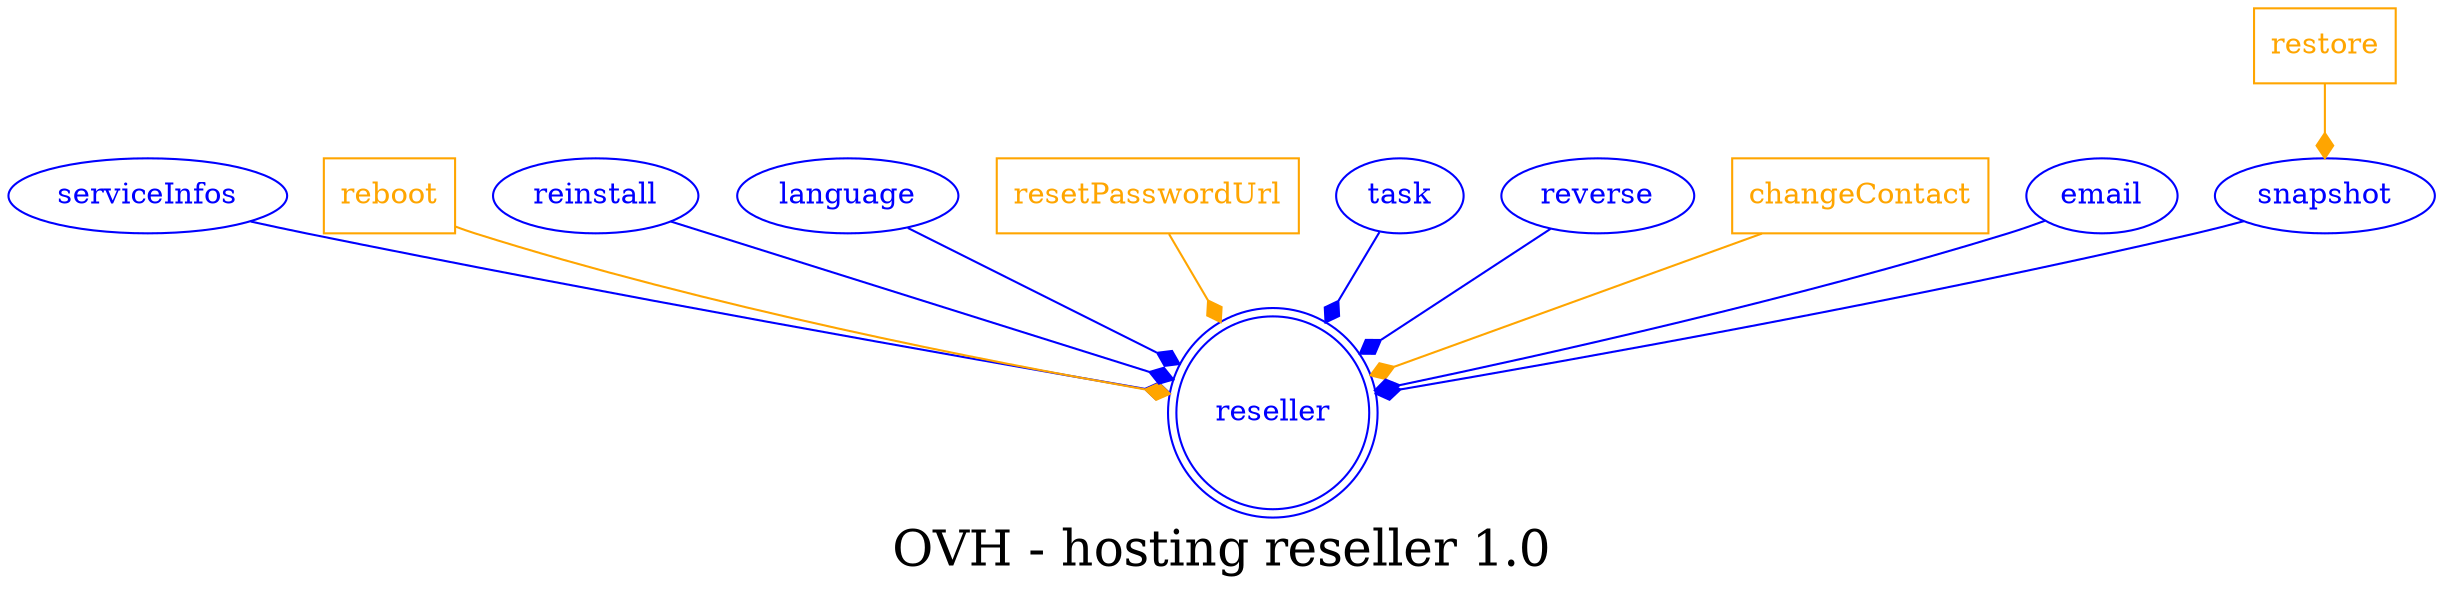 digraph LexiconGraph {
graph[label="OVH - hosting reseller 1.0", fontsize=24]
splines=true
"reseller" [color=blue, fontcolor=blue, shape=doublecircle]
"serviceInfos" -> "reseller" [color=blue, fontcolor=blue, arrowhead=diamond, arrowtail=none]
"serviceInfos" [color=blue, fontcolor=blue, shape=ellipse]
"reboot" [color=orange, fontcolor=orange, shape=box]
"reboot" -> "reseller" [color=orange, fontcolor=orange, arrowhead=diamond, arrowtail=none]
"reinstall" -> "reseller" [color=blue, fontcolor=blue, arrowhead=diamond, arrowtail=none]
"reinstall" [color=blue, fontcolor=blue, shape=ellipse]
"language" -> "reseller" [color=blue, fontcolor=blue, arrowhead=diamond, arrowtail=none]
"language" [color=blue, fontcolor=blue, shape=ellipse]
"resetPasswordUrl" [color=orange, fontcolor=orange, shape=box]
"resetPasswordUrl" -> "reseller" [color=orange, fontcolor=orange, arrowhead=diamond, arrowtail=none]
"task" -> "reseller" [color=blue, fontcolor=blue, arrowhead=diamond, arrowtail=none]
"task" [color=blue, fontcolor=blue, shape=ellipse]
"reverse" -> "reseller" [color=blue, fontcolor=blue, arrowhead=diamond, arrowtail=none]
"reverse" [color=blue, fontcolor=blue, shape=ellipse]
"changeContact" [color=orange, fontcolor=orange, shape=box]
"changeContact" -> "reseller" [color=orange, fontcolor=orange, arrowhead=diamond, arrowtail=none]
"email" -> "reseller" [color=blue, fontcolor=blue, arrowhead=diamond, arrowtail=none]
"email" [color=blue, fontcolor=blue, shape=ellipse]
"snapshot" -> "reseller" [color=blue, fontcolor=blue, arrowhead=diamond, arrowtail=none]
"snapshot" [color=blue, fontcolor=blue, shape=ellipse]
"restore" [color=orange, fontcolor=orange, shape=box]
"restore" -> "snapshot" [color=orange, fontcolor=orange, arrowhead=diamond, arrowtail=none]
}
